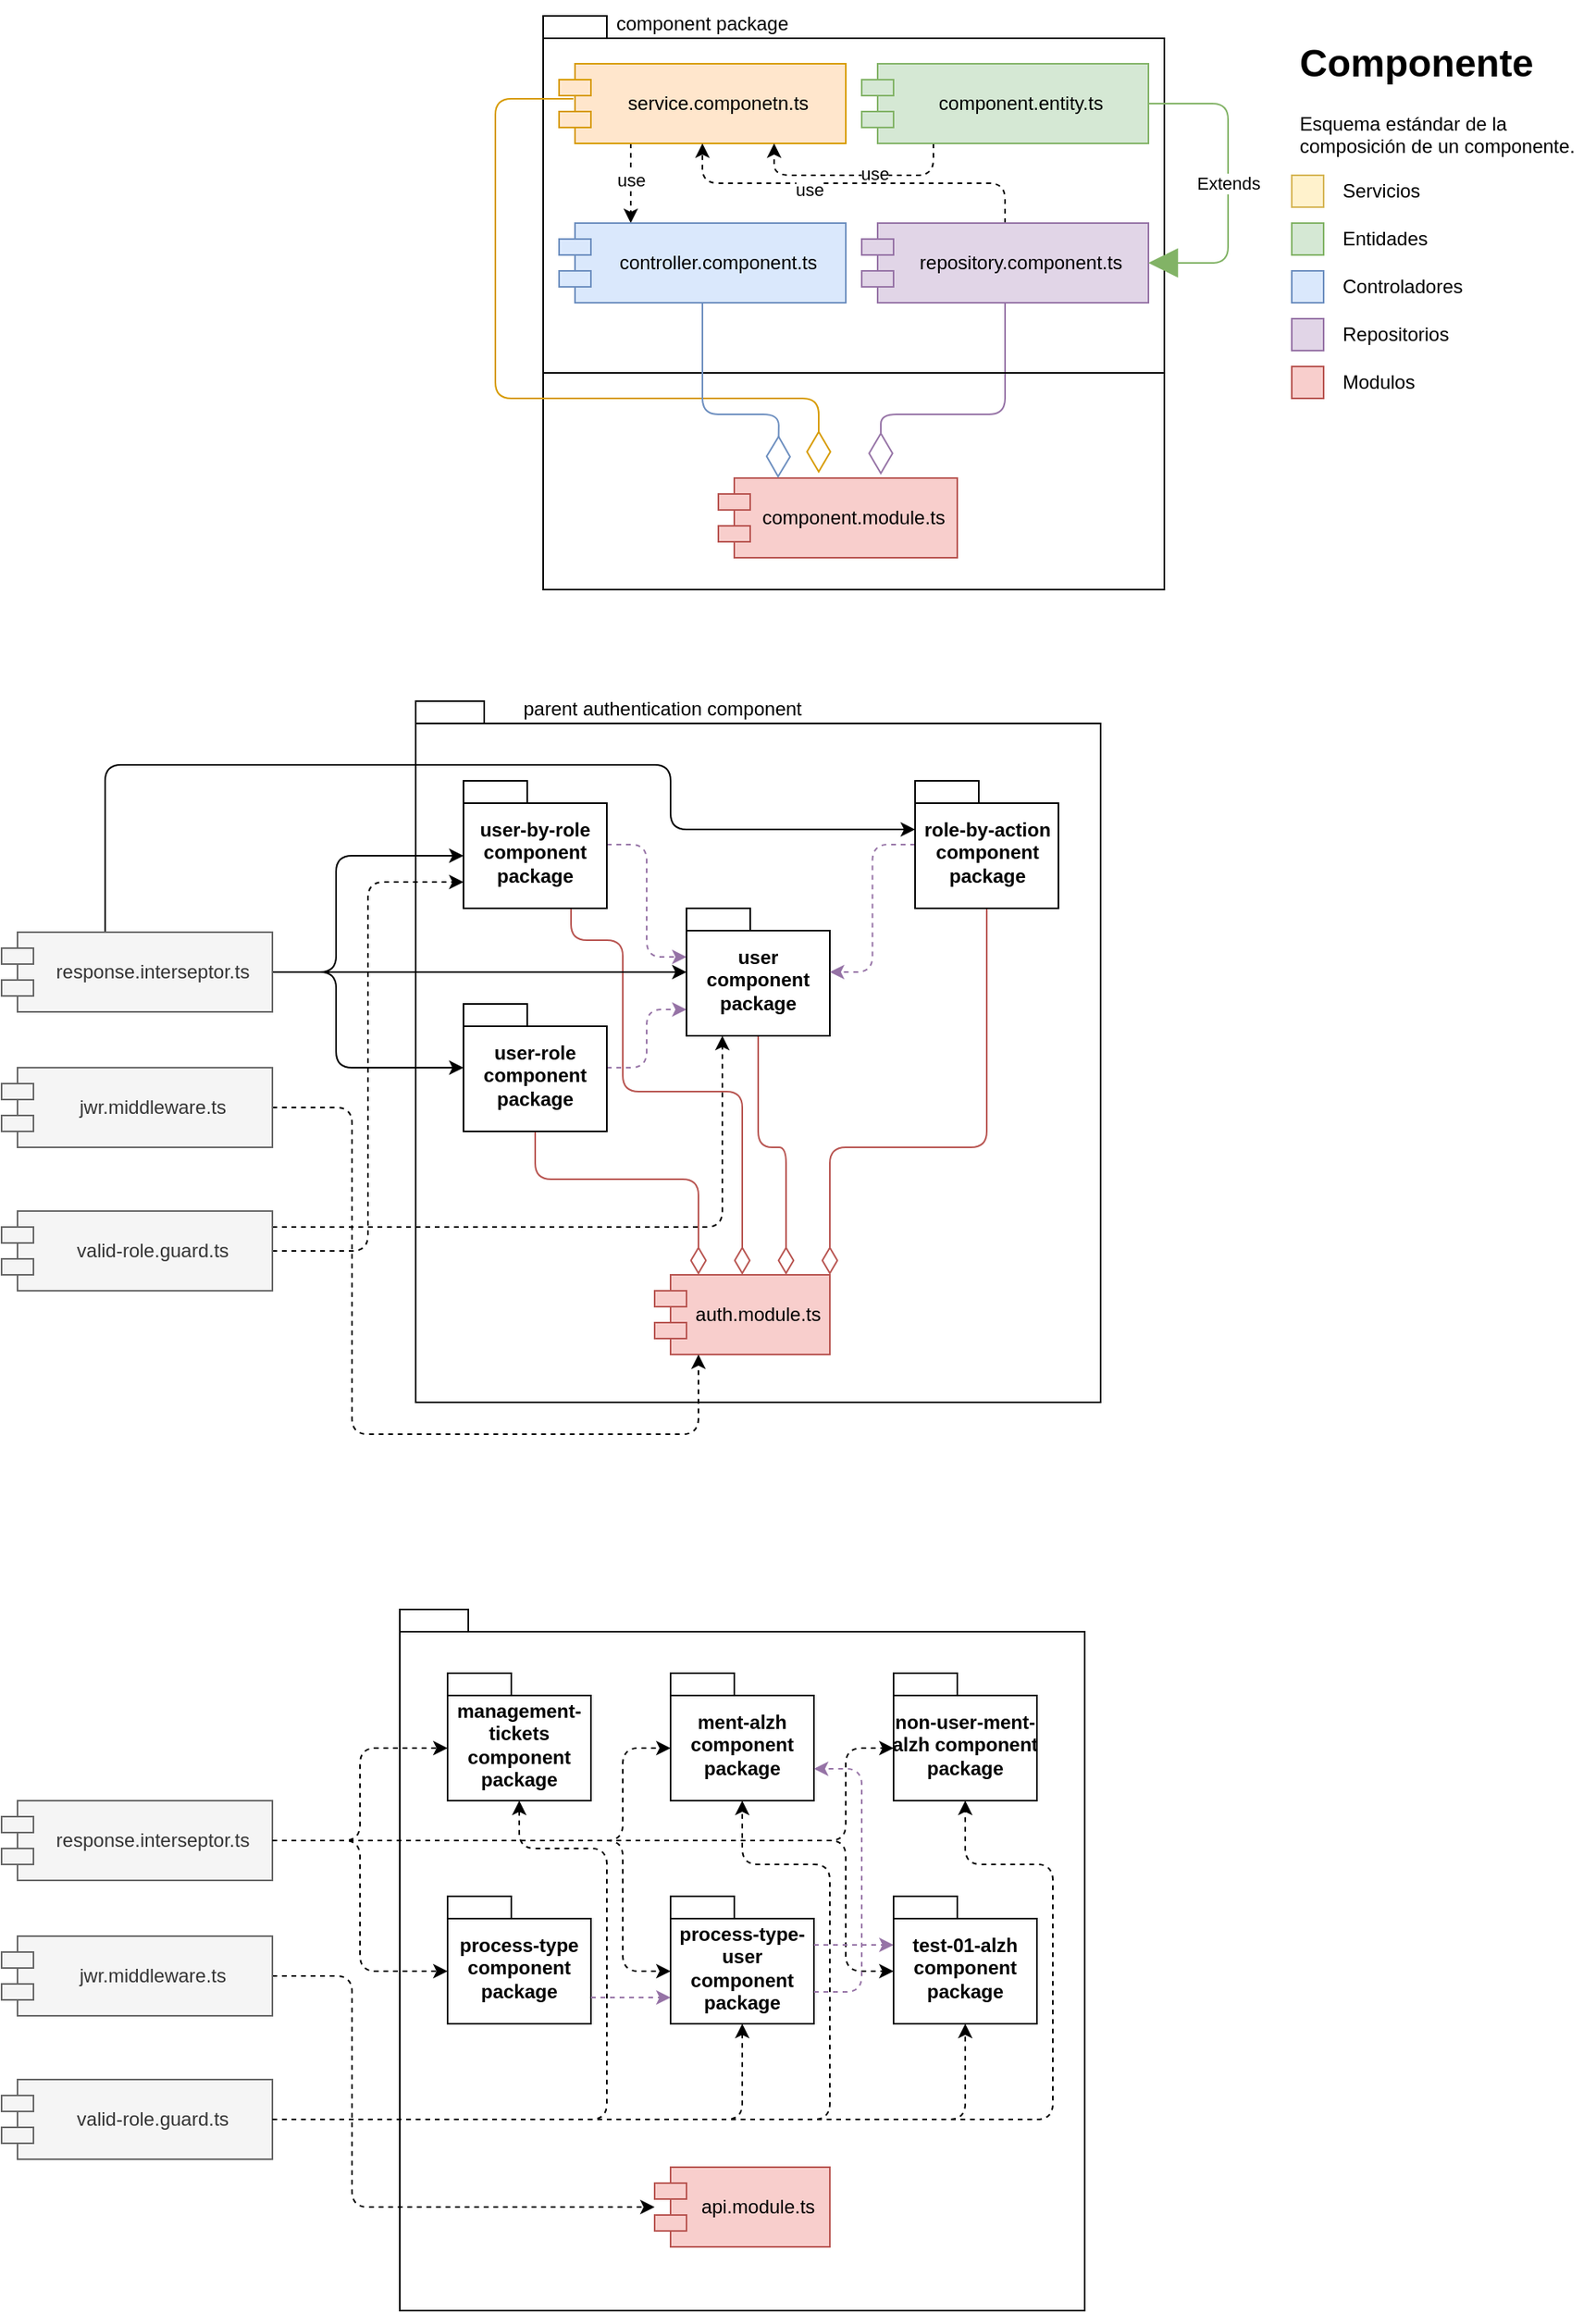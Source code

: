 <mxfile version="22.0.8" type="github">
  <diagram name="Page-1" id="3SnuVNbN8GcKIh2ZC8Z5">
    <mxGraphModel dx="2812" dy="1175" grid="1" gridSize="10" guides="1" tooltips="1" connect="1" arrows="1" fold="1" page="1" pageScale="1" pageWidth="827" pageHeight="1169" math="0" shadow="0">
      <root>
        <mxCell id="0" />
        <mxCell id="1" parent="0" />
        <mxCell id="pO1jTsx1TpuLJ8HW07vw-2" value="" style="shape=folder;fontStyle=1;spacingTop=10;tabWidth=40;tabHeight=14;tabPosition=left;html=1;whiteSpace=wrap;" parent="1" vertex="1">
          <mxGeometry x="90" y="40" width="390" height="360" as="geometry" />
        </mxCell>
        <mxCell id="pO1jTsx1TpuLJ8HW07vw-17" style="edgeStyle=orthogonalEdgeStyle;rounded=0;orthogonalLoop=1;jettySize=auto;html=1;exitX=0.25;exitY=1;exitDx=0;exitDy=0;entryX=0.25;entryY=0;entryDx=0;entryDy=0;dashed=1;" parent="1" source="pO1jTsx1TpuLJ8HW07vw-3" target="pO1jTsx1TpuLJ8HW07vw-8" edge="1">
          <mxGeometry relative="1" as="geometry" />
        </mxCell>
        <mxCell id="pO1jTsx1TpuLJ8HW07vw-20" value="use" style="edgeLabel;html=1;align=center;verticalAlign=middle;resizable=0;points=[];" parent="pO1jTsx1TpuLJ8HW07vw-17" vertex="1" connectable="0">
          <mxGeometry x="-0.08" relative="1" as="geometry">
            <mxPoint as="offset" />
          </mxGeometry>
        </mxCell>
        <mxCell id="pO1jTsx1TpuLJ8HW07vw-3" value="service.componetn.ts" style="shape=module;align=left;spacingLeft=20;align=center;verticalAlign=middle;whiteSpace=wrap;html=1;fillColor=#ffe6cc;strokeColor=#d79b00;" parent="1" vertex="1">
          <mxGeometry x="100" y="70" width="180" height="50" as="geometry" />
        </mxCell>
        <mxCell id="pO1jTsx1TpuLJ8HW07vw-14" style="edgeStyle=orthogonalEdgeStyle;rounded=1;orthogonalLoop=1;jettySize=auto;html=1;exitX=0.05;exitY=0.44;exitDx=0;exitDy=0;entryX=0.42;entryY=-0.06;entryDx=0;entryDy=0;entryPerimeter=0;endSize=24;endArrow=diamondThin;endFill=0;exitPerimeter=0;fillColor=#ffe6cc;strokeColor=#d79b00;" parent="1" source="pO1jTsx1TpuLJ8HW07vw-3" target="pO1jTsx1TpuLJ8HW07vw-7" edge="1">
          <mxGeometry relative="1" as="geometry">
            <Array as="points">
              <mxPoint x="60" y="92" />
              <mxPoint x="60" y="280" />
              <mxPoint x="263" y="280" />
            </Array>
          </mxGeometry>
        </mxCell>
        <mxCell id="pO1jTsx1TpuLJ8HW07vw-18" style="edgeStyle=orthogonalEdgeStyle;rounded=1;orthogonalLoop=1;jettySize=auto;html=1;exitX=0.25;exitY=1;exitDx=0;exitDy=0;entryX=0.75;entryY=1;entryDx=0;entryDy=0;dashed=1;" parent="1" source="pO1jTsx1TpuLJ8HW07vw-5" target="pO1jTsx1TpuLJ8HW07vw-3" edge="1">
          <mxGeometry relative="1" as="geometry" />
        </mxCell>
        <mxCell id="pO1jTsx1TpuLJ8HW07vw-21" value="use" style="edgeLabel;html=1;align=center;verticalAlign=middle;resizable=0;points=[];" parent="pO1jTsx1TpuLJ8HW07vw-18" vertex="1" connectable="0">
          <mxGeometry x="-0.186" y="-1" relative="1" as="geometry">
            <mxPoint as="offset" />
          </mxGeometry>
        </mxCell>
        <mxCell id="pO1jTsx1TpuLJ8HW07vw-5" value="component.entity.ts" style="shape=module;align=left;spacingLeft=20;align=center;verticalAlign=middle;whiteSpace=wrap;html=1;fillColor=#d5e8d4;strokeColor=#82b366;" parent="1" vertex="1">
          <mxGeometry x="290" y="70" width="180" height="50" as="geometry" />
        </mxCell>
        <mxCell id="pO1jTsx1TpuLJ8HW07vw-15" style="edgeStyle=orthogonalEdgeStyle;rounded=1;orthogonalLoop=1;jettySize=auto;html=1;exitX=0.5;exitY=1;exitDx=0;exitDy=0;entryX=0.68;entryY=-0.04;entryDx=0;entryDy=0;entryPerimeter=0;endSize=24;endArrow=diamondThin;endFill=0;fillColor=#e1d5e7;strokeColor=#9673a6;" parent="1" source="pO1jTsx1TpuLJ8HW07vw-6" target="pO1jTsx1TpuLJ8HW07vw-7" edge="1">
          <mxGeometry relative="1" as="geometry">
            <Array as="points">
              <mxPoint x="380" y="290" />
              <mxPoint x="302" y="290" />
            </Array>
          </mxGeometry>
        </mxCell>
        <mxCell id="pO1jTsx1TpuLJ8HW07vw-16" style="edgeStyle=orthogonalEdgeStyle;rounded=1;orthogonalLoop=1;jettySize=auto;html=1;exitX=0.5;exitY=0;exitDx=0;exitDy=0;dashed=1;" parent="1" source="pO1jTsx1TpuLJ8HW07vw-6" target="pO1jTsx1TpuLJ8HW07vw-3" edge="1">
          <mxGeometry relative="1" as="geometry" />
        </mxCell>
        <mxCell id="pO1jTsx1TpuLJ8HW07vw-22" value="use" style="edgeLabel;html=1;align=center;verticalAlign=middle;resizable=0;points=[];" parent="pO1jTsx1TpuLJ8HW07vw-16" vertex="1" connectable="0">
          <mxGeometry x="0.233" y="4" relative="1" as="geometry">
            <mxPoint as="offset" />
          </mxGeometry>
        </mxCell>
        <mxCell id="pO1jTsx1TpuLJ8HW07vw-6" value="repository.component.ts" style="shape=module;align=left;spacingLeft=20;align=center;verticalAlign=middle;whiteSpace=wrap;html=1;fillColor=#e1d5e7;strokeColor=#9673a6;" parent="1" vertex="1">
          <mxGeometry x="290" y="170" width="180" height="50" as="geometry" />
        </mxCell>
        <mxCell id="pO1jTsx1TpuLJ8HW07vw-7" value="component.module.ts" style="shape=module;align=left;spacingLeft=20;align=center;verticalAlign=middle;whiteSpace=wrap;html=1;fillColor=#f8cecc;strokeColor=#b85450;" parent="1" vertex="1">
          <mxGeometry x="200" y="330" width="150" height="50" as="geometry" />
        </mxCell>
        <mxCell id="pO1jTsx1TpuLJ8HW07vw-8" value="controller.component.ts" style="shape=module;align=left;spacingLeft=20;align=center;verticalAlign=middle;whiteSpace=wrap;html=1;fillColor=#dae8fc;strokeColor=#6c8ebf;" parent="1" vertex="1">
          <mxGeometry x="100" y="170" width="180" height="50" as="geometry" />
        </mxCell>
        <mxCell id="pO1jTsx1TpuLJ8HW07vw-9" value="" style="line;strokeWidth=1;fillColor=none;align=left;verticalAlign=middle;spacingTop=-1;spacingLeft=3;spacingRight=3;rotatable=0;labelPosition=right;points=[];portConstraint=eastwest;strokeColor=inherit;" parent="1" vertex="1">
          <mxGeometry x="90" y="260" width="390" height="8" as="geometry" />
        </mxCell>
        <mxCell id="pO1jTsx1TpuLJ8HW07vw-12" value="Extends" style="endArrow=block;endSize=16;endFill=1;html=1;exitX=1;exitY=0.5;exitDx=0;exitDy=0;entryX=1;entryY=0.5;entryDx=0;entryDy=0;fillColor=#d5e8d4;strokeColor=#82b366;rounded=1;" parent="1" source="pO1jTsx1TpuLJ8HW07vw-5" target="pO1jTsx1TpuLJ8HW07vw-6" edge="1">
          <mxGeometry width="160" relative="1" as="geometry">
            <mxPoint x="240" y="410" as="sourcePoint" />
            <mxPoint x="350" y="430" as="targetPoint" />
            <Array as="points">
              <mxPoint x="520" y="95" />
              <mxPoint x="520" y="195" />
            </Array>
          </mxGeometry>
        </mxCell>
        <mxCell id="pO1jTsx1TpuLJ8HW07vw-13" value="" style="endArrow=diamondThin;endFill=0;endSize=24;html=1;rounded=1;exitX=0.5;exitY=1;exitDx=0;exitDy=0;entryX=0.25;entryY=0;entryDx=0;entryDy=0;fillColor=#dae8fc;strokeColor=#6c8ebf;" parent="1" source="pO1jTsx1TpuLJ8HW07vw-8" target="pO1jTsx1TpuLJ8HW07vw-7" edge="1">
          <mxGeometry width="160" relative="1" as="geometry">
            <mxPoint x="300" y="400" as="sourcePoint" />
            <mxPoint x="460" y="400" as="targetPoint" />
            <Array as="points">
              <mxPoint x="190" y="290" />
              <mxPoint x="238" y="290" />
            </Array>
          </mxGeometry>
        </mxCell>
        <mxCell id="pO1jTsx1TpuLJ8HW07vw-23" value="component package" style="text;html=1;strokeColor=none;fillColor=none;align=center;verticalAlign=middle;whiteSpace=wrap;rounded=0;" parent="1" vertex="1">
          <mxGeometry x="110" y="30" width="160" height="30" as="geometry" />
        </mxCell>
        <mxCell id="pO1jTsx1TpuLJ8HW07vw-24" value="&lt;h1&gt;Componente&lt;/h1&gt;&lt;p&gt;Esquema estándar de la composición de un componente.&lt;br&gt;&lt;/p&gt;" style="text;html=1;strokeColor=none;fillColor=none;spacing=5;spacingTop=-20;whiteSpace=wrap;overflow=hidden;rounded=0;" parent="1" vertex="1">
          <mxGeometry x="560" y="50" width="190" height="120" as="geometry" />
        </mxCell>
        <mxCell id="pO1jTsx1TpuLJ8HW07vw-25" value="" style="whiteSpace=wrap;html=1;aspect=fixed;fillColor=#fff2cc;strokeColor=#d6b656;" parent="1" vertex="1">
          <mxGeometry x="560" y="140" width="20" height="20" as="geometry" />
        </mxCell>
        <mxCell id="pO1jTsx1TpuLJ8HW07vw-26" value="" style="whiteSpace=wrap;html=1;aspect=fixed;fillColor=#d5e8d4;strokeColor=#82b366;" parent="1" vertex="1">
          <mxGeometry x="560" y="170" width="20" height="20" as="geometry" />
        </mxCell>
        <mxCell id="pO1jTsx1TpuLJ8HW07vw-27" value="" style="whiteSpace=wrap;html=1;aspect=fixed;fillColor=#dae8fc;strokeColor=#6c8ebf;" parent="1" vertex="1">
          <mxGeometry x="560" y="200" width="20" height="20" as="geometry" />
        </mxCell>
        <mxCell id="pO1jTsx1TpuLJ8HW07vw-28" value="" style="whiteSpace=wrap;html=1;aspect=fixed;fillColor=#e1d5e7;strokeColor=#9673a6;" parent="1" vertex="1">
          <mxGeometry x="560" y="230" width="20" height="20" as="geometry" />
        </mxCell>
        <mxCell id="pO1jTsx1TpuLJ8HW07vw-29" value="" style="whiteSpace=wrap;html=1;aspect=fixed;fillColor=#f8cecc;strokeColor=#b85450;" parent="1" vertex="1">
          <mxGeometry x="560" y="260" width="20" height="20" as="geometry" />
        </mxCell>
        <mxCell id="pO1jTsx1TpuLJ8HW07vw-30" value="Servicios" style="text;html=1;strokeColor=none;fillColor=none;align=left;verticalAlign=middle;whiteSpace=wrap;rounded=0;" parent="1" vertex="1">
          <mxGeometry x="590" y="135" width="60" height="30" as="geometry" />
        </mxCell>
        <mxCell id="pO1jTsx1TpuLJ8HW07vw-31" value="Entidades" style="text;html=1;strokeColor=none;fillColor=none;align=left;verticalAlign=middle;whiteSpace=wrap;rounded=0;" parent="1" vertex="1">
          <mxGeometry x="590" y="165" width="60" height="30" as="geometry" />
        </mxCell>
        <mxCell id="pO1jTsx1TpuLJ8HW07vw-33" value="Controladores" style="text;html=1;strokeColor=none;fillColor=none;align=left;verticalAlign=middle;whiteSpace=wrap;rounded=0;" parent="1" vertex="1">
          <mxGeometry x="590" y="195" width="80" height="30" as="geometry" />
        </mxCell>
        <mxCell id="pO1jTsx1TpuLJ8HW07vw-34" value="Repositorios" style="text;html=1;strokeColor=none;fillColor=none;align=left;verticalAlign=middle;whiteSpace=wrap;rounded=0;" parent="1" vertex="1">
          <mxGeometry x="590" y="225" width="90" height="30" as="geometry" />
        </mxCell>
        <mxCell id="pO1jTsx1TpuLJ8HW07vw-35" value="Modulos" style="text;html=1;strokeColor=none;fillColor=none;align=left;verticalAlign=middle;whiteSpace=wrap;rounded=0;" parent="1" vertex="1">
          <mxGeometry x="590" y="255" width="60" height="30" as="geometry" />
        </mxCell>
        <mxCell id="pO1jTsx1TpuLJ8HW07vw-36" value="" style="shape=folder;fontStyle=1;spacingTop=10;tabWidth=40;tabHeight=14;tabPosition=left;html=1;whiteSpace=wrap;" parent="1" vertex="1">
          <mxGeometry x="10" y="470" width="430" height="440" as="geometry" />
        </mxCell>
        <mxCell id="pO1jTsx1TpuLJ8HW07vw-38" value="auth.module.ts" style="shape=module;align=left;spacingLeft=20;align=center;verticalAlign=middle;whiteSpace=wrap;html=1;fillColor=#f8cecc;strokeColor=#b85450;" parent="1" vertex="1">
          <mxGeometry x="160" y="830" width="110" height="50" as="geometry" />
        </mxCell>
        <mxCell id="pO1jTsx1TpuLJ8HW07vw-42" value="parent authentication component" style="text;html=1;strokeColor=none;fillColor=none;align=center;verticalAlign=middle;whiteSpace=wrap;rounded=0;" parent="1" vertex="1">
          <mxGeometry x="70" y="460" width="190" height="30" as="geometry" />
        </mxCell>
        <mxCell id="pO1jTsx1TpuLJ8HW07vw-59" style="edgeStyle=orthogonalEdgeStyle;rounded=1;orthogonalLoop=1;jettySize=auto;html=1;entryX=0;entryY=0;entryDx=0;entryDy=30.5;entryPerimeter=0;dashed=1;fillColor=#e1d5e7;strokeColor=#9673a6;" parent="1" source="pO1jTsx1TpuLJ8HW07vw-43" target="pO1jTsx1TpuLJ8HW07vw-45" edge="1">
          <mxGeometry relative="1" as="geometry" />
        </mxCell>
        <mxCell id="pO1jTsx1TpuLJ8HW07vw-64" style="edgeStyle=orthogonalEdgeStyle;rounded=1;orthogonalLoop=1;jettySize=auto;html=1;exitX=0.75;exitY=1;exitDx=0;exitDy=0;exitPerimeter=0;endArrow=diamondThin;endFill=0;endSize=15;fillColor=#f8cecc;strokeColor=#b85450;" parent="1" source="pO1jTsx1TpuLJ8HW07vw-43" target="pO1jTsx1TpuLJ8HW07vw-38" edge="1">
          <mxGeometry relative="1" as="geometry">
            <Array as="points">
              <mxPoint x="108" y="620" />
              <mxPoint x="140" y="620" />
              <mxPoint x="140" y="715" />
              <mxPoint x="215" y="715" />
            </Array>
          </mxGeometry>
        </mxCell>
        <mxCell id="pO1jTsx1TpuLJ8HW07vw-43" value="user-by-role component package" style="shape=folder;fontStyle=1;spacingTop=10;tabWidth=40;tabHeight=14;tabPosition=left;html=1;whiteSpace=wrap;" parent="1" vertex="1">
          <mxGeometry x="40" y="520" width="90" height="80" as="geometry" />
        </mxCell>
        <mxCell id="pO1jTsx1TpuLJ8HW07vw-60" style="edgeStyle=orthogonalEdgeStyle;rounded=1;orthogonalLoop=1;jettySize=auto;html=1;entryX=0;entryY=0;entryDx=0;entryDy=63.5;entryPerimeter=0;dashed=1;fillColor=#e1d5e7;strokeColor=#9673a6;" parent="1" source="pO1jTsx1TpuLJ8HW07vw-44" target="pO1jTsx1TpuLJ8HW07vw-45" edge="1">
          <mxGeometry relative="1" as="geometry" />
        </mxCell>
        <mxCell id="pO1jTsx1TpuLJ8HW07vw-61" style="edgeStyle=orthogonalEdgeStyle;rounded=1;orthogonalLoop=1;jettySize=auto;html=1;entryX=0.25;entryY=0;entryDx=0;entryDy=0;fillColor=#f8cecc;strokeColor=#b85450;endArrow=diamondThin;endFill=0;endSize=15;" parent="1" source="pO1jTsx1TpuLJ8HW07vw-44" target="pO1jTsx1TpuLJ8HW07vw-38" edge="1">
          <mxGeometry relative="1" as="geometry">
            <Array as="points">
              <mxPoint x="85" y="770" />
              <mxPoint x="188" y="770" />
            </Array>
          </mxGeometry>
        </mxCell>
        <mxCell id="pO1jTsx1TpuLJ8HW07vw-44" value="user-role component package" style="shape=folder;fontStyle=1;spacingTop=10;tabWidth=40;tabHeight=14;tabPosition=left;html=1;whiteSpace=wrap;" parent="1" vertex="1">
          <mxGeometry x="40" y="660" width="90" height="80" as="geometry" />
        </mxCell>
        <mxCell id="pO1jTsx1TpuLJ8HW07vw-63" style="edgeStyle=orthogonalEdgeStyle;rounded=1;orthogonalLoop=1;jettySize=auto;html=1;exitX=0.5;exitY=1;exitDx=0;exitDy=0;exitPerimeter=0;entryX=0.75;entryY=0;entryDx=0;entryDy=0;endArrow=diamondThin;endFill=0;endSize=15;fillColor=#f8cecc;strokeColor=#b85450;" parent="1" source="pO1jTsx1TpuLJ8HW07vw-45" target="pO1jTsx1TpuLJ8HW07vw-38" edge="1">
          <mxGeometry relative="1" as="geometry" />
        </mxCell>
        <mxCell id="pO1jTsx1TpuLJ8HW07vw-45" value="user component package" style="shape=folder;fontStyle=1;spacingTop=10;tabWidth=40;tabHeight=14;tabPosition=left;html=1;whiteSpace=wrap;" parent="1" vertex="1">
          <mxGeometry x="180" y="600" width="90" height="80" as="geometry" />
        </mxCell>
        <mxCell id="pO1jTsx1TpuLJ8HW07vw-58" style="edgeStyle=orthogonalEdgeStyle;rounded=1;orthogonalLoop=1;jettySize=auto;html=1;dashed=1;fillColor=#e1d5e7;strokeColor=#9673a6;" parent="1" source="pO1jTsx1TpuLJ8HW07vw-47" target="pO1jTsx1TpuLJ8HW07vw-45" edge="1">
          <mxGeometry relative="1" as="geometry" />
        </mxCell>
        <mxCell id="pO1jTsx1TpuLJ8HW07vw-62" style="edgeStyle=orthogonalEdgeStyle;rounded=1;orthogonalLoop=1;jettySize=auto;html=1;entryX=1;entryY=0;entryDx=0;entryDy=0;endArrow=diamondThin;endFill=0;endSize=15;fillColor=#f8cecc;strokeColor=#b85450;" parent="1" source="pO1jTsx1TpuLJ8HW07vw-47" target="pO1jTsx1TpuLJ8HW07vw-38" edge="1">
          <mxGeometry relative="1" as="geometry">
            <Array as="points">
              <mxPoint x="369" y="750" />
              <mxPoint x="270" y="750" />
            </Array>
          </mxGeometry>
        </mxCell>
        <mxCell id="pO1jTsx1TpuLJ8HW07vw-47" value="role-by-action component package" style="shape=folder;fontStyle=1;spacingTop=10;tabWidth=40;tabHeight=14;tabPosition=left;html=1;whiteSpace=wrap;" parent="1" vertex="1">
          <mxGeometry x="323.5" y="520" width="90" height="80" as="geometry" />
        </mxCell>
        <mxCell id="pO1jTsx1TpuLJ8HW07vw-54" style="edgeStyle=orthogonalEdgeStyle;rounded=1;orthogonalLoop=1;jettySize=auto;html=1;entryX=0;entryY=0;entryDx=0;entryDy=47;entryPerimeter=0;" parent="1" source="pO1jTsx1TpuLJ8HW07vw-53" target="pO1jTsx1TpuLJ8HW07vw-43" edge="1">
          <mxGeometry relative="1" as="geometry">
            <Array as="points">
              <mxPoint x="-40" y="640" />
              <mxPoint x="-40" y="567" />
            </Array>
          </mxGeometry>
        </mxCell>
        <mxCell id="pO1jTsx1TpuLJ8HW07vw-55" style="edgeStyle=orthogonalEdgeStyle;rounded=1;orthogonalLoop=1;jettySize=auto;html=1;" parent="1" source="pO1jTsx1TpuLJ8HW07vw-53" target="pO1jTsx1TpuLJ8HW07vw-44" edge="1">
          <mxGeometry relative="1" as="geometry">
            <Array as="points">
              <mxPoint x="-40" y="640" />
              <mxPoint x="-40" y="700" />
            </Array>
          </mxGeometry>
        </mxCell>
        <mxCell id="pO1jTsx1TpuLJ8HW07vw-56" style="edgeStyle=orthogonalEdgeStyle;rounded=1;orthogonalLoop=1;jettySize=auto;html=1;" parent="1" source="pO1jTsx1TpuLJ8HW07vw-53" target="pO1jTsx1TpuLJ8HW07vw-45" edge="1">
          <mxGeometry relative="1" as="geometry">
            <Array as="points">
              <mxPoint x="-60" y="640" />
              <mxPoint x="-60" y="640" />
            </Array>
          </mxGeometry>
        </mxCell>
        <mxCell id="pO1jTsx1TpuLJ8HW07vw-57" style="edgeStyle=orthogonalEdgeStyle;rounded=1;orthogonalLoop=1;jettySize=auto;html=1;entryX=0;entryY=0;entryDx=0;entryDy=30.5;entryPerimeter=0;" parent="1" source="pO1jTsx1TpuLJ8HW07vw-53" target="pO1jTsx1TpuLJ8HW07vw-47" edge="1">
          <mxGeometry relative="1" as="geometry">
            <Array as="points">
              <mxPoint x="-185" y="510" />
              <mxPoint x="170" y="510" />
              <mxPoint x="170" y="551" />
            </Array>
          </mxGeometry>
        </mxCell>
        <mxCell id="pO1jTsx1TpuLJ8HW07vw-53" value="response.interseptor.ts" style="shape=module;align=left;spacingLeft=20;align=center;verticalAlign=middle;whiteSpace=wrap;html=1;fillColor=#f5f5f5;strokeColor=#666666;fontColor=#333333;" parent="1" vertex="1">
          <mxGeometry x="-250" y="615" width="170" height="50" as="geometry" />
        </mxCell>
        <mxCell id="pO1jTsx1TpuLJ8HW07vw-67" style="edgeStyle=orthogonalEdgeStyle;rounded=1;orthogonalLoop=1;jettySize=auto;html=1;exitX=1;exitY=0.5;exitDx=0;exitDy=0;entryX=0.25;entryY=1;entryDx=0;entryDy=0;dashed=1;" parent="1" source="pO1jTsx1TpuLJ8HW07vw-65" target="pO1jTsx1TpuLJ8HW07vw-38" edge="1">
          <mxGeometry relative="1" as="geometry">
            <Array as="points">
              <mxPoint x="-30" y="725" />
              <mxPoint x="-30" y="930" />
              <mxPoint x="188" y="930" />
            </Array>
          </mxGeometry>
        </mxCell>
        <mxCell id="pO1jTsx1TpuLJ8HW07vw-65" value="jwr.middleware.ts" style="shape=module;align=left;spacingLeft=20;align=center;verticalAlign=middle;whiteSpace=wrap;html=1;fillColor=#f5f5f5;fontColor=#333333;strokeColor=#666666;" parent="1" vertex="1">
          <mxGeometry x="-250" y="700" width="170" height="50" as="geometry" />
        </mxCell>
        <mxCell id="pO1jTsx1TpuLJ8HW07vw-69" style="edgeStyle=orthogonalEdgeStyle;rounded=1;orthogonalLoop=1;jettySize=auto;html=1;entryX=0.25;entryY=1;entryDx=0;entryDy=0;entryPerimeter=0;dashed=1;" parent="1" source="pO1jTsx1TpuLJ8HW07vw-68" target="pO1jTsx1TpuLJ8HW07vw-45" edge="1">
          <mxGeometry relative="1" as="geometry">
            <Array as="points">
              <mxPoint x="203" y="800" />
            </Array>
          </mxGeometry>
        </mxCell>
        <mxCell id="pO1jTsx1TpuLJ8HW07vw-70" style="edgeStyle=orthogonalEdgeStyle;rounded=1;orthogonalLoop=1;jettySize=auto;html=1;entryX=0;entryY=0;entryDx=0;entryDy=63.5;entryPerimeter=0;dashed=1;" parent="1" source="pO1jTsx1TpuLJ8HW07vw-68" target="pO1jTsx1TpuLJ8HW07vw-43" edge="1">
          <mxGeometry relative="1" as="geometry" />
        </mxCell>
        <mxCell id="pO1jTsx1TpuLJ8HW07vw-68" value="valid-role.guard.ts" style="shape=module;align=left;spacingLeft=20;align=center;verticalAlign=middle;whiteSpace=wrap;html=1;fillColor=#f5f5f5;fontColor=#333333;strokeColor=#666666;" parent="1" vertex="1">
          <mxGeometry x="-250" y="790" width="170" height="50" as="geometry" />
        </mxCell>
        <mxCell id="pO1jTsx1TpuLJ8HW07vw-71" value="" style="shape=folder;fontStyle=1;spacingTop=10;tabWidth=40;tabHeight=14;tabPosition=left;html=1;whiteSpace=wrap;" parent="1" vertex="1">
          <mxGeometry y="1040" width="430" height="440" as="geometry" />
        </mxCell>
        <mxCell id="pO1jTsx1TpuLJ8HW07vw-72" value="response.interseptor.ts" style="shape=module;align=left;spacingLeft=20;align=center;verticalAlign=middle;whiteSpace=wrap;html=1;fillColor=#f5f5f5;strokeColor=#666666;fontColor=#333333;" parent="1" vertex="1">
          <mxGeometry x="-250" y="1160" width="170" height="50" as="geometry" />
        </mxCell>
        <mxCell id="VqnanhZ_yknu34_rnHjb-3" style="edgeStyle=orthogonalEdgeStyle;rounded=1;orthogonalLoop=1;jettySize=auto;html=1;dashed=1;" edge="1" parent="1" source="pO1jTsx1TpuLJ8HW07vw-73" target="pO1jTsx1TpuLJ8HW07vw-76">
          <mxGeometry relative="1" as="geometry">
            <Array as="points">
              <mxPoint x="-30" y="1270" />
              <mxPoint x="-30" y="1415" />
            </Array>
          </mxGeometry>
        </mxCell>
        <mxCell id="pO1jTsx1TpuLJ8HW07vw-73" value="jwr.middleware.ts" style="shape=module;align=left;spacingLeft=20;align=center;verticalAlign=middle;whiteSpace=wrap;html=1;fillColor=#f5f5f5;fontColor=#333333;strokeColor=#666666;" parent="1" vertex="1">
          <mxGeometry x="-250" y="1245" width="170" height="50" as="geometry" />
        </mxCell>
        <mxCell id="VqnanhZ_yknu34_rnHjb-13" style="edgeStyle=orthogonalEdgeStyle;rounded=1;orthogonalLoop=1;jettySize=auto;html=1;dashed=1;" edge="1" parent="1" source="pO1jTsx1TpuLJ8HW07vw-74" target="pO1jTsx1TpuLJ8HW07vw-83">
          <mxGeometry relative="1" as="geometry" />
        </mxCell>
        <mxCell id="pO1jTsx1TpuLJ8HW07vw-74" value="valid-role.guard.ts" style="shape=module;align=left;spacingLeft=20;align=center;verticalAlign=middle;whiteSpace=wrap;html=1;fillColor=#f5f5f5;fontColor=#333333;strokeColor=#666666;" parent="1" vertex="1">
          <mxGeometry x="-250" y="1335" width="170" height="50" as="geometry" />
        </mxCell>
        <mxCell id="pO1jTsx1TpuLJ8HW07vw-76" value="api.module.ts" style="shape=module;align=left;spacingLeft=20;align=center;verticalAlign=middle;whiteSpace=wrap;html=1;fillColor=#f8cecc;strokeColor=#b85450;" parent="1" vertex="1">
          <mxGeometry x="160" y="1390" width="110" height="50" as="geometry" />
        </mxCell>
        <mxCell id="pO1jTsx1TpuLJ8HW07vw-78" value="management-tickets component package" style="shape=folder;fontStyle=1;spacingTop=10;tabWidth=40;tabHeight=14;tabPosition=left;html=1;whiteSpace=wrap;" parent="1" vertex="1">
          <mxGeometry x="30" y="1080" width="90" height="80" as="geometry" />
        </mxCell>
        <mxCell id="pO1jTsx1TpuLJ8HW07vw-79" value="ment-alzh component package" style="shape=folder;fontStyle=1;spacingTop=10;tabWidth=40;tabHeight=14;tabPosition=left;html=1;whiteSpace=wrap;" parent="1" vertex="1">
          <mxGeometry x="170" y="1080" width="90" height="80" as="geometry" />
        </mxCell>
        <mxCell id="pO1jTsx1TpuLJ8HW07vw-80" value="non-user-ment-alzh&amp;nbsp;component package" style="shape=folder;fontStyle=1;spacingTop=10;tabWidth=40;tabHeight=14;tabPosition=left;html=1;whiteSpace=wrap;" parent="1" vertex="1">
          <mxGeometry x="310" y="1080" width="90" height="80" as="geometry" />
        </mxCell>
        <mxCell id="pO1jTsx1TpuLJ8HW07vw-81" value="process-type component package" style="shape=folder;fontStyle=1;spacingTop=10;tabWidth=40;tabHeight=14;tabPosition=left;html=1;whiteSpace=wrap;" parent="1" vertex="1">
          <mxGeometry x="30" y="1220" width="90" height="80" as="geometry" />
        </mxCell>
        <mxCell id="pO1jTsx1TpuLJ8HW07vw-82" value="process-type-user component package" style="shape=folder;fontStyle=1;spacingTop=10;tabWidth=40;tabHeight=14;tabPosition=left;html=1;whiteSpace=wrap;" parent="1" vertex="1">
          <mxGeometry x="170" y="1220" width="90" height="80" as="geometry" />
        </mxCell>
        <mxCell id="pO1jTsx1TpuLJ8HW07vw-83" value="test-01-alzh component package" style="shape=folder;fontStyle=1;spacingTop=10;tabWidth=40;tabHeight=14;tabPosition=left;html=1;whiteSpace=wrap;" parent="1" vertex="1">
          <mxGeometry x="310" y="1220" width="90" height="80" as="geometry" />
        </mxCell>
        <mxCell id="VqnanhZ_yknu34_rnHjb-5" style="edgeStyle=orthogonalEdgeStyle;rounded=1;orthogonalLoop=1;jettySize=auto;html=1;entryX=0;entryY=0;entryDx=0;entryDy=47;entryPerimeter=0;dashed=1;" edge="1" parent="1" source="pO1jTsx1TpuLJ8HW07vw-72" target="pO1jTsx1TpuLJ8HW07vw-81">
          <mxGeometry relative="1" as="geometry" />
        </mxCell>
        <mxCell id="VqnanhZ_yknu34_rnHjb-6" style="edgeStyle=orthogonalEdgeStyle;rounded=1;orthogonalLoop=1;jettySize=auto;html=1;entryX=0;entryY=0;entryDx=0;entryDy=47;entryPerimeter=0;dashed=1;" edge="1" parent="1" source="pO1jTsx1TpuLJ8HW07vw-72" target="pO1jTsx1TpuLJ8HW07vw-78">
          <mxGeometry relative="1" as="geometry" />
        </mxCell>
        <mxCell id="VqnanhZ_yknu34_rnHjb-7" style="edgeStyle=orthogonalEdgeStyle;rounded=1;orthogonalLoop=1;jettySize=auto;html=1;entryX=0;entryY=0;entryDx=0;entryDy=47;entryPerimeter=0;dashed=1;" edge="1" parent="1" source="pO1jTsx1TpuLJ8HW07vw-72" target="pO1jTsx1TpuLJ8HW07vw-82">
          <mxGeometry relative="1" as="geometry">
            <Array as="points">
              <mxPoint x="140" y="1185" />
              <mxPoint x="140" y="1267" />
            </Array>
          </mxGeometry>
        </mxCell>
        <mxCell id="VqnanhZ_yknu34_rnHjb-8" style="edgeStyle=orthogonalEdgeStyle;rounded=1;orthogonalLoop=1;jettySize=auto;html=1;entryX=0;entryY=0;entryDx=0;entryDy=47;entryPerimeter=0;dashed=1;" edge="1" parent="1" source="pO1jTsx1TpuLJ8HW07vw-72" target="pO1jTsx1TpuLJ8HW07vw-79">
          <mxGeometry relative="1" as="geometry">
            <Array as="points">
              <mxPoint x="140" y="1185" />
              <mxPoint x="140" y="1127" />
            </Array>
          </mxGeometry>
        </mxCell>
        <mxCell id="VqnanhZ_yknu34_rnHjb-9" style="edgeStyle=orthogonalEdgeStyle;rounded=1;orthogonalLoop=1;jettySize=auto;html=1;entryX=0;entryY=0;entryDx=0;entryDy=47;entryPerimeter=0;dashed=1;" edge="1" parent="1" source="pO1jTsx1TpuLJ8HW07vw-72" target="pO1jTsx1TpuLJ8HW07vw-83">
          <mxGeometry relative="1" as="geometry">
            <Array as="points">
              <mxPoint x="280" y="1185" />
              <mxPoint x="280" y="1267" />
            </Array>
          </mxGeometry>
        </mxCell>
        <mxCell id="VqnanhZ_yknu34_rnHjb-10" style="edgeStyle=orthogonalEdgeStyle;rounded=1;orthogonalLoop=1;jettySize=auto;html=1;entryX=0;entryY=0;entryDx=0;entryDy=47;entryPerimeter=0;dashed=1;" edge="1" parent="1" source="pO1jTsx1TpuLJ8HW07vw-72" target="pO1jTsx1TpuLJ8HW07vw-80">
          <mxGeometry relative="1" as="geometry">
            <Array as="points">
              <mxPoint x="280" y="1185" />
              <mxPoint x="280" y="1127" />
            </Array>
          </mxGeometry>
        </mxCell>
        <mxCell id="VqnanhZ_yknu34_rnHjb-12" style="edgeStyle=orthogonalEdgeStyle;rounded=1;orthogonalLoop=1;jettySize=auto;html=1;entryX=0.5;entryY=1;entryDx=0;entryDy=0;entryPerimeter=0;dashed=1;" edge="1" parent="1" source="pO1jTsx1TpuLJ8HW07vw-74" target="pO1jTsx1TpuLJ8HW07vw-82">
          <mxGeometry relative="1" as="geometry" />
        </mxCell>
        <mxCell id="VqnanhZ_yknu34_rnHjb-14" style="edgeStyle=orthogonalEdgeStyle;rounded=1;orthogonalLoop=1;jettySize=auto;html=1;entryX=0.5;entryY=1;entryDx=0;entryDy=0;entryPerimeter=0;dashed=1;" edge="1" parent="1" source="pO1jTsx1TpuLJ8HW07vw-74" target="pO1jTsx1TpuLJ8HW07vw-79">
          <mxGeometry relative="1" as="geometry">
            <Array as="points">
              <mxPoint x="270" y="1360" />
              <mxPoint x="270" y="1200" />
              <mxPoint x="215" y="1200" />
            </Array>
          </mxGeometry>
        </mxCell>
        <mxCell id="VqnanhZ_yknu34_rnHjb-15" style="edgeStyle=orthogonalEdgeStyle;rounded=1;orthogonalLoop=1;jettySize=auto;html=1;entryX=0.5;entryY=1;entryDx=0;entryDy=0;entryPerimeter=0;dashed=1;" edge="1" parent="1" source="pO1jTsx1TpuLJ8HW07vw-74" target="pO1jTsx1TpuLJ8HW07vw-80">
          <mxGeometry relative="1" as="geometry">
            <Array as="points">
              <mxPoint x="410" y="1360" />
              <mxPoint x="410" y="1200" />
              <mxPoint x="355" y="1200" />
            </Array>
          </mxGeometry>
        </mxCell>
        <mxCell id="VqnanhZ_yknu34_rnHjb-16" style="edgeStyle=orthogonalEdgeStyle;rounded=1;orthogonalLoop=1;jettySize=auto;html=1;entryX=0.5;entryY=1;entryDx=0;entryDy=0;entryPerimeter=0;dashed=1;" edge="1" parent="1" source="pO1jTsx1TpuLJ8HW07vw-74" target="pO1jTsx1TpuLJ8HW07vw-78">
          <mxGeometry relative="1" as="geometry">
            <Array as="points">
              <mxPoint x="130" y="1360" />
              <mxPoint x="130" y="1190" />
              <mxPoint x="75" y="1190" />
            </Array>
          </mxGeometry>
        </mxCell>
        <mxCell id="VqnanhZ_yknu34_rnHjb-18" style="edgeStyle=orthogonalEdgeStyle;rounded=0;orthogonalLoop=1;jettySize=auto;html=1;exitX=0;exitY=0;exitDx=90;exitDy=30.5;exitPerimeter=0;entryX=0;entryY=0;entryDx=0;entryDy=30.5;entryPerimeter=0;fillColor=#e1d5e7;strokeColor=#9673a6;dashed=1;" edge="1" parent="1" source="pO1jTsx1TpuLJ8HW07vw-82" target="pO1jTsx1TpuLJ8HW07vw-83">
          <mxGeometry relative="1" as="geometry" />
        </mxCell>
        <mxCell id="VqnanhZ_yknu34_rnHjb-20" style="edgeStyle=orthogonalEdgeStyle;rounded=1;orthogonalLoop=1;jettySize=auto;html=1;fillColor=#e1d5e7;strokeColor=#9673a6;dashed=1;" edge="1" parent="1" source="pO1jTsx1TpuLJ8HW07vw-82">
          <mxGeometry relative="1" as="geometry">
            <mxPoint x="260" y="1140" as="targetPoint" />
            <Array as="points">
              <mxPoint x="290" y="1280" />
              <mxPoint x="290" y="1140" />
              <mxPoint x="260" y="1140" />
            </Array>
          </mxGeometry>
        </mxCell>
        <mxCell id="VqnanhZ_yknu34_rnHjb-22" style="edgeStyle=orthogonalEdgeStyle;rounded=0;orthogonalLoop=1;jettySize=auto;html=1;exitX=0;exitY=0;exitDx=90;exitDy=63.5;exitPerimeter=0;entryX=0;entryY=0;entryDx=0;entryDy=63.5;entryPerimeter=0;fillColor=#e1d5e7;strokeColor=#9673a6;dashed=1;" edge="1" parent="1" source="pO1jTsx1TpuLJ8HW07vw-81" target="pO1jTsx1TpuLJ8HW07vw-82">
          <mxGeometry relative="1" as="geometry" />
        </mxCell>
      </root>
    </mxGraphModel>
  </diagram>
</mxfile>

